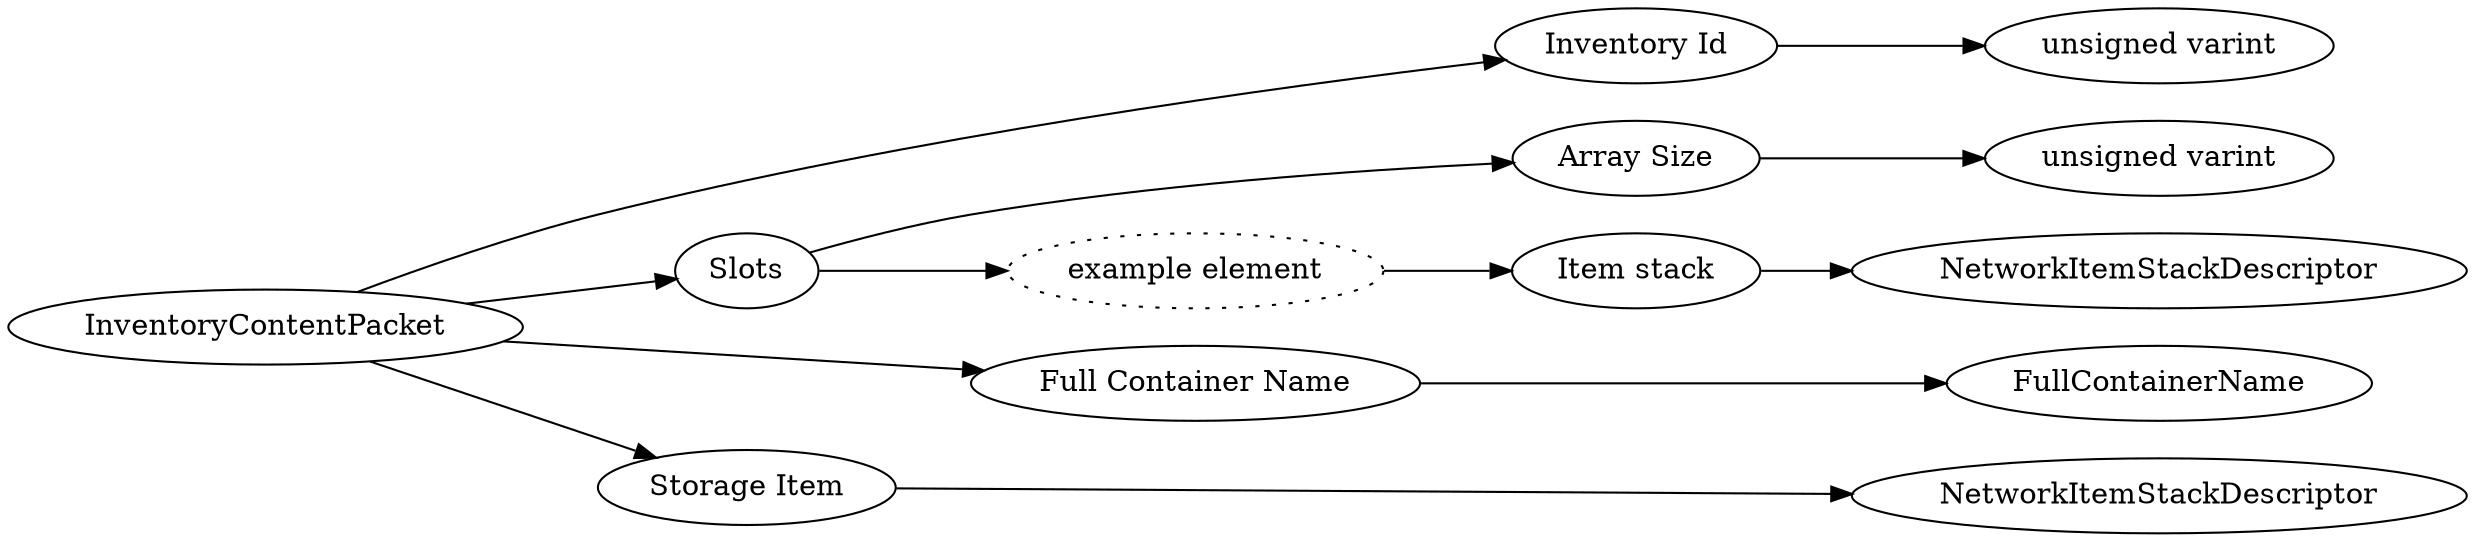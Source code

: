 digraph "InventoryContentPacket" {
rankdir = LR
0
0 -> 1
1 -> 2
0 -> 3
3 -> 4
4 -> 5
3 -> 6
6 -> 7
7 -> 8
0 -> 9
9 -> 18
0 -> 19
19 -> 20

0 [label="InventoryContentPacket",comment="name: \"InventoryContentPacket\", typeName: \"\", id: 0, branchId: 49, recurseId: -1, attributes: 0, notes: \"\""];
1 [label="Inventory Id",comment="name: \"Inventory Id\", typeName: \"\", id: 1, branchId: 0, recurseId: -1, attributes: 0, notes: \"\""];
2 [label="unsigned varint",comment="name: \"unsigned varint\", typeName: \"\", id: 2, branchId: 0, recurseId: -1, attributes: 512, notes: \"\""];
3 [label="Slots",comment="name: \"Slots\", typeName: \"\", id: 3, branchId: 0, recurseId: -1, attributes: 8, notes: \"\""];
4 [label="Array Size",comment="name: \"Array Size\", typeName: \"\", id: 4, branchId: 0, recurseId: -1, attributes: 0, notes: \"\""];
5 [label="unsigned varint",comment="name: \"unsigned varint\", typeName: \"\", id: 5, branchId: 0, recurseId: -1, attributes: 512, notes: \"\""];
6 [label="example element",style=dotted,comment="name: \"example element\", typeName: \"\", id: 6, branchId: 0, recurseId: -1, attributes: 16, notes: \"\""];
7 [label="Item stack",comment="name: \"Item stack\", typeName: \"NetworkItemStackDescriptor\", id: 7, branchId: 0, recurseId: -1, attributes: 256, notes: \"\""];
8 [label="NetworkItemStackDescriptor",comment="name: \"NetworkItemStackDescriptor\", typeName: \"\", id: 8, branchId: 0, recurseId: -1, attributes: 512, notes: \"\""];
9 [label="Full Container Name",comment="name: \"Full Container Name\", typeName: \"FullContainerName\", id: 9, branchId: 0, recurseId: -1, attributes: 256, notes: \"Used to reference a specific container within a given screen container context.\""];
18 [label="FullContainerName",comment="name: \"FullContainerName\", typeName: \"\", id: 18, branchId: 0, recurseId: -1, attributes: 512, notes: \"\""];
19 [label="Storage Item",comment="name: \"Storage Item\", typeName: \"NetworkItemStackDescriptor\", id: 19, branchId: 0, recurseId: -1, attributes: 256, notes: \"Optional storage item containing the contents to set. Only the item type is relevant, not any stack information.\""];
20 [label="NetworkItemStackDescriptor",comment="name: \"NetworkItemStackDescriptor\", typeName: \"\", id: 20, branchId: 0, recurseId: -1, attributes: 512, notes: \"\""];
{ rank = max;2;5;8;18;20}

}
